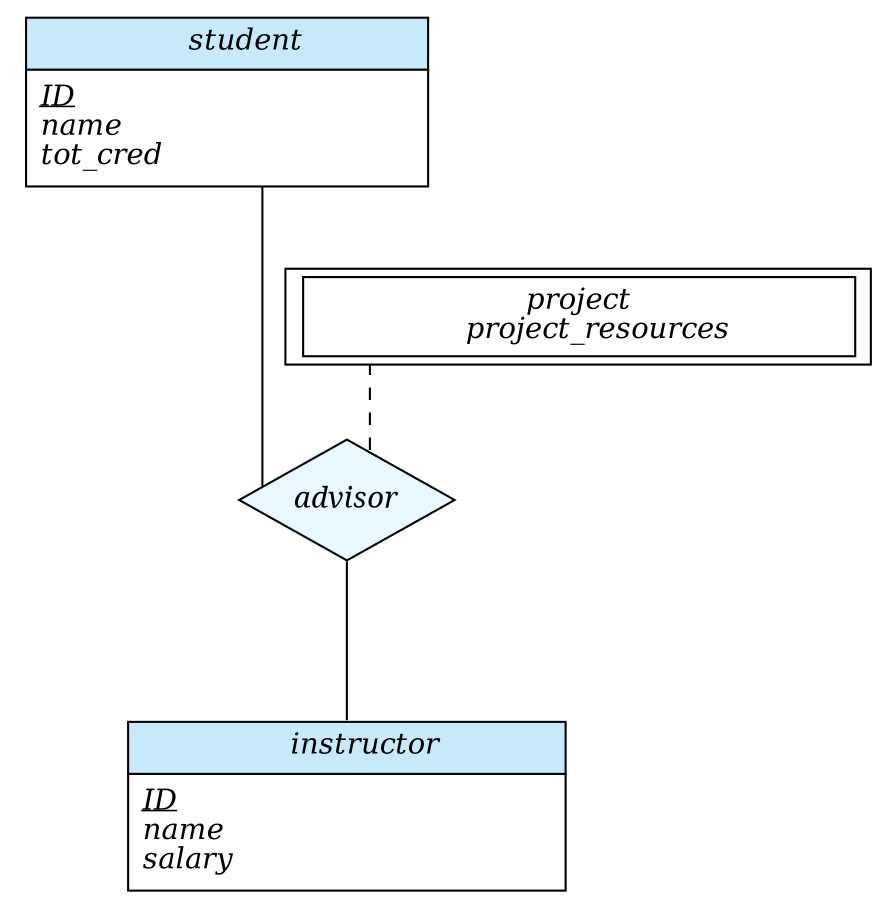 digraph ER {
    layout=dot;
    overlap=false;
    splines="ortho";
    outputorder="edgesfirst";
    rankdir="BT";

    node [shape=plaintext] instructor
    [label=<
        <TABLE BORDER="0" CELLBORDER="1" CELLSPACING="0" PORT="port">
            <TR><TD BGCOLOR="#C7EAFB" CELLPADDING="4">
                <I>instructor</I>
            </TD></TR>
            <TR><TD
                BALIGN="LEFT"
                ALIGN="LEFT"
                WIDTH="80"
                HEIGHT="50"
                CELLPADDING="6"
                BGCOLOR="#FFFFFF"
            >
				<U><I>ID</I></U>
				<BR/>
				<I>name</I>
				<BR/>
				<I>salary</I>
            </TD></TR>
        </TABLE>
    >];

    node [shape=plaintext] student
    [label=<
        <TABLE BORDER="0" CELLBORDER="1" CELLSPACING="0" PORT="port">
            <TR><TD BGCOLOR="#C7EAFB" CELLPADDING="4">
                <I>student</I>
            </TD></TR>
            <TR><TD
                BALIGN="LEFT"
                ALIGN="LEFT"
                WIDTH="80"
                HEIGHT="50"
                CELLPADDING="6"
                BGCOLOR="#FFFFFF"
            >
				<U><I>ID</I></U>
				<BR/>
				<I>name</I>
				<BR/>
				<I>tot_cred</I>
            </TD></TR>
        </TABLE>
    >];

    node [shape=diamond] advisor [style="filled" fillcolor="#E9F7FE" fontname="italic" height="0.8"];

    node [shape=box] advisor_attributes
    [label=<
        <TABLE BORDER="0" CELLBORDER="1" CELLSPACING="0" PORT="port">
            <TR><TD BGCOLOR="#FFFFFF" CELLPADDING="4">
                <I>project</I>
                <BR/>
                <I>project_resources</I>
            </TD></TR>
        </TABLE>
    >];

    advisor -> advisor_attributes [rank="same" tailport="e" style="dashed" dir="none" rankdir="LR"]

    instructor:port -> advisor [minlen="2" arrowtail="vee" headclip="true" dir="none"];
    advisor -> student:port [minlen="2" arrowhead="vee" headclip="true" dir="none"];


}
